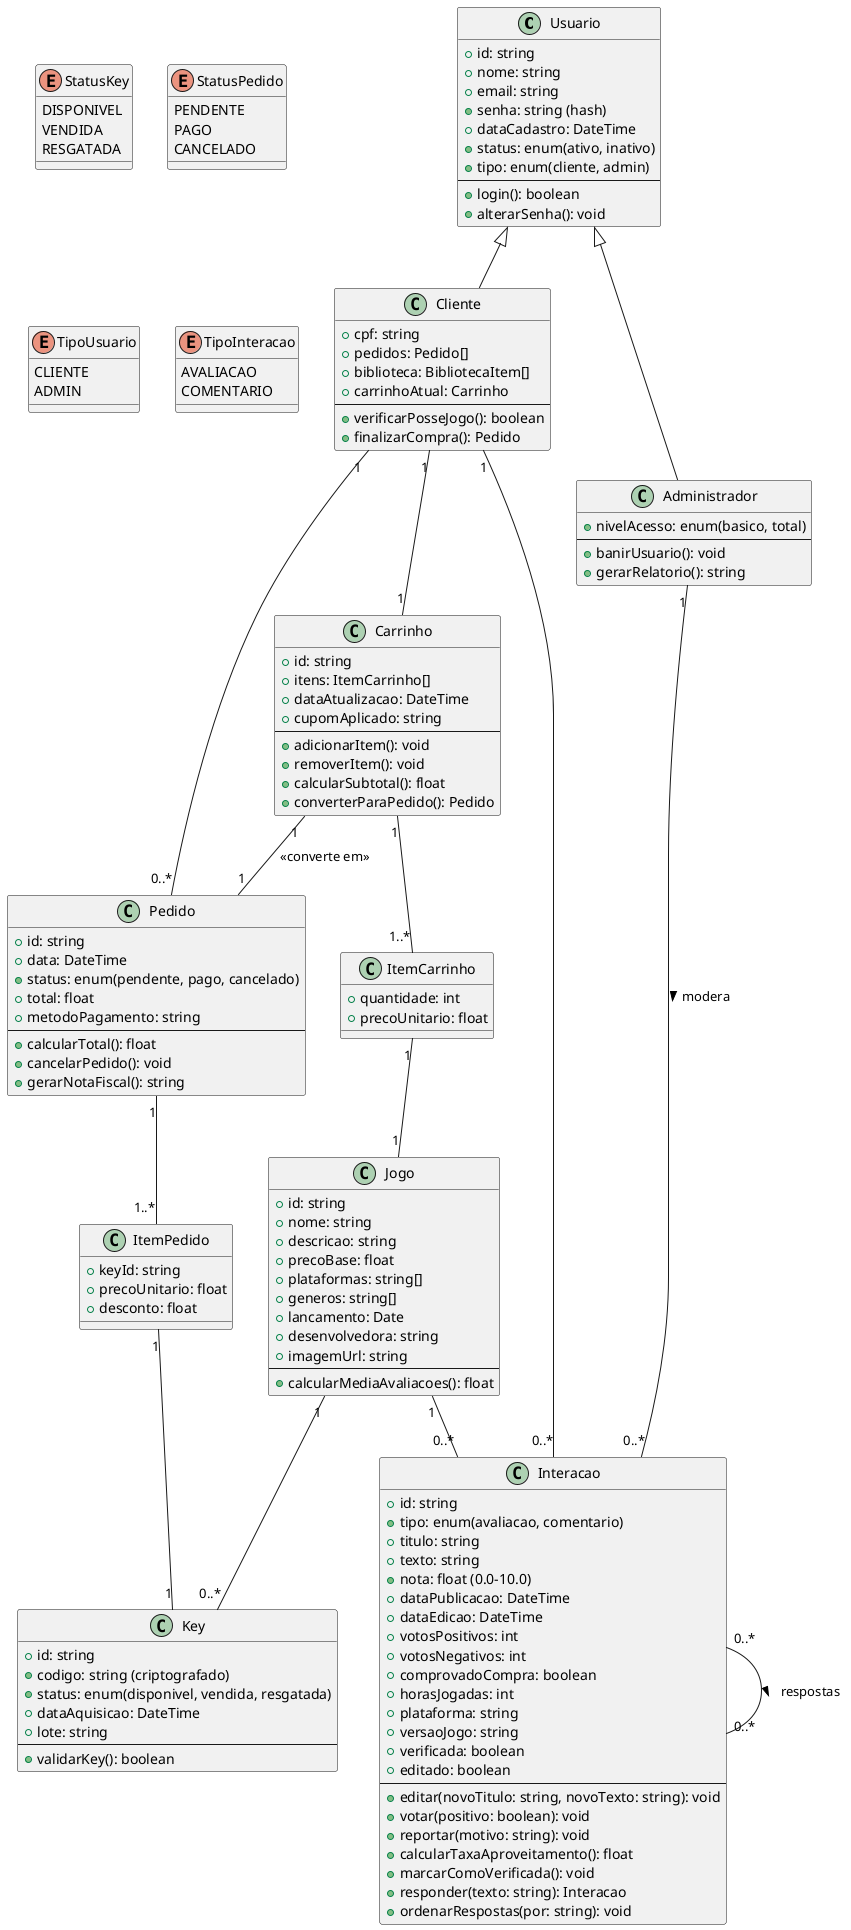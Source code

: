 @startuml ClassDiagramEcommerceKeys_Unificado

' ###### ENTIDADES PRINCIPAIS ######
class Usuario {
  + id: string
  + nome: string
  + email: string
  + senha: string (hash)
  + dataCadastro: DateTime
  + status: enum(ativo, inativo)
  + tipo: enum(cliente, admin)
  --
  + login(): boolean
  + alterarSenha(): void
}

class Cliente {
  + cpf: string
  + pedidos: Pedido[]
  + biblioteca: BibliotecaItem[]
  + carrinhoAtual: Carrinho
  --
  + verificarPosseJogo(): boolean
  + finalizarCompra(): Pedido
}

class Administrador {
  + nivelAcesso: enum(basico, total)
  --
  + banirUsuario(): void
  + gerarRelatorio(): string
}

class Jogo {
  + id: string
  + nome: string
  + descricao: string
  + precoBase: float
  + plataformas: string[]
  + generos: string[]
  + lancamento: Date
  + desenvolvedora: string
  + imagemUrl: string
  --
  + calcularMediaAvaliacoes(): float
}

class Key {
  + id: string
  + codigo: string (criptografado)
  + status: enum(disponivel, vendida, resgatada)
  + dataAquisicao: DateTime
  + lote: string
  --
  + validarKey(): boolean
}

' ###### ENTIDADES DE NEGÓCIO ######
class Pedido {
  + id: string
  + data: DateTime
  + status: enum(pendente, pago, cancelado)
  + total: float
  + metodoPagamento: string
  --
  + calcularTotal(): float
  + cancelarPedido(): void
  + gerarNotaFiscal(): string
}

class ItemPedido {
  + keyId: string
  + precoUnitario: float
  + desconto: float
}

class Carrinho {
  + id: string
  + itens: ItemCarrinho[]
  + dataAtualizacao: DateTime
  + cupomAplicado: string
  --
  + adicionarItem(): void
  + removerItem(): void
  + calcularSubtotal(): float
  + converterParaPedido(): Pedido
}

class ItemCarrinho {
  + quantidade: int
  + precoUnitario: float
}

class Interacao {
  + id: string
  + tipo: enum(avaliacao, comentario)
  + titulo: string
  + texto: string
  + nota: float (0.0-10.0)
  + dataPublicacao: DateTime
  + dataEdicao: DateTime
  + votosPositivos: int
  + votosNegativos: int
  + comprovadoCompra: boolean
  + horasJogadas: int
  + plataforma: string
  + versaoJogo: string
  + verificada: boolean
  + editado: boolean
  --
  + editar(novoTitulo: string, novoTexto: string): void
  + votar(positivo: boolean): void
  + reportar(motivo: string): void
  + calcularTaxaAproveitamento(): float
  + marcarComoVerificada(): void
  + responder(texto: string): Interacao
  + ordenarRespostas(por: string): void
}

' ###### RELACIONAMENTOS ATUALIZADOS ######
Usuario <|-- Cliente
Usuario <|-- Administrador

Cliente "1" -- "0..*" Pedido
Cliente "1" -- "1" Carrinho
Carrinho "1" -- "1" Pedido : <<converte em>>
Pedido "1" -- "1..*" ItemPedido
ItemPedido "1" -- "1" Key

Cliente "1" -- "0..*" Interacao
Jogo "1" -- "0..*" Key
Jogo "1" -- "0..*" Interacao

Interacao "0..*" -- "0..*" Interacao : respostas >

Carrinho "1" -- "1..*" ItemCarrinho
ItemCarrinho "1" -- "1" Jogo

Administrador "1" -- "0..*" Interacao : modera >

' ###### ENUMS ######
enum StatusKey {
  DISPONIVEL
  VENDIDA
  RESGATADA
}

enum StatusPedido {
  PENDENTE
  PAGO
  CANCELADO
}

enum TipoUsuario {
  CLIENTE
  ADMIN
}

enum TipoInteracao {
  AVALIACAO
  COMENTARIO
}

@enduml
